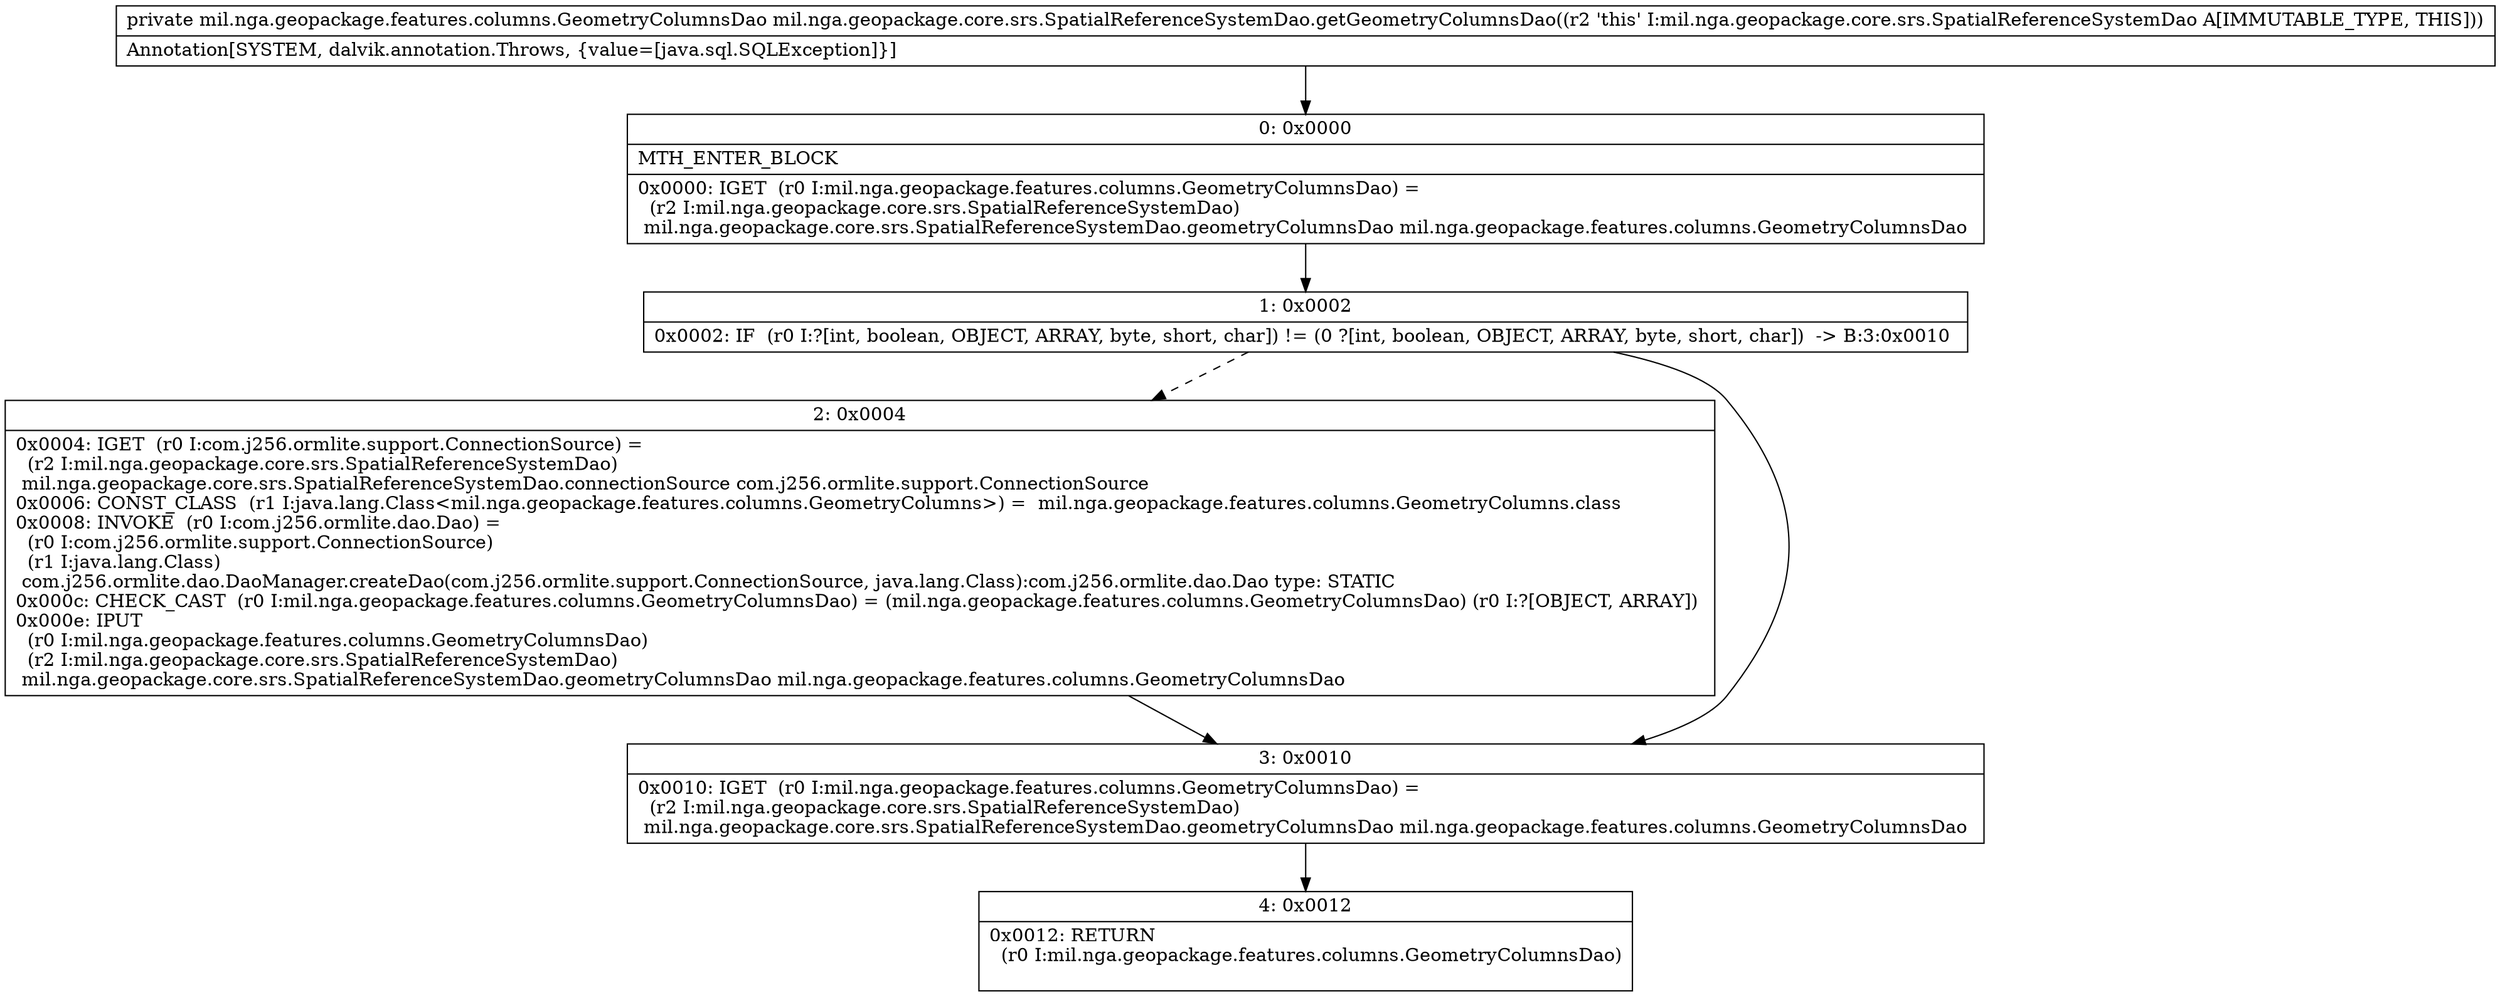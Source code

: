 digraph "CFG formil.nga.geopackage.core.srs.SpatialReferenceSystemDao.getGeometryColumnsDao()Lmil\/nga\/geopackage\/features\/columns\/GeometryColumnsDao;" {
Node_0 [shape=record,label="{0\:\ 0x0000|MTH_ENTER_BLOCK\l|0x0000: IGET  (r0 I:mil.nga.geopackage.features.columns.GeometryColumnsDao) = \l  (r2 I:mil.nga.geopackage.core.srs.SpatialReferenceSystemDao)\l mil.nga.geopackage.core.srs.SpatialReferenceSystemDao.geometryColumnsDao mil.nga.geopackage.features.columns.GeometryColumnsDao \l}"];
Node_1 [shape=record,label="{1\:\ 0x0002|0x0002: IF  (r0 I:?[int, boolean, OBJECT, ARRAY, byte, short, char]) != (0 ?[int, boolean, OBJECT, ARRAY, byte, short, char])  \-\> B:3:0x0010 \l}"];
Node_2 [shape=record,label="{2\:\ 0x0004|0x0004: IGET  (r0 I:com.j256.ormlite.support.ConnectionSource) = \l  (r2 I:mil.nga.geopackage.core.srs.SpatialReferenceSystemDao)\l mil.nga.geopackage.core.srs.SpatialReferenceSystemDao.connectionSource com.j256.ormlite.support.ConnectionSource \l0x0006: CONST_CLASS  (r1 I:java.lang.Class\<mil.nga.geopackage.features.columns.GeometryColumns\>) =  mil.nga.geopackage.features.columns.GeometryColumns.class \l0x0008: INVOKE  (r0 I:com.j256.ormlite.dao.Dao) = \l  (r0 I:com.j256.ormlite.support.ConnectionSource)\l  (r1 I:java.lang.Class)\l com.j256.ormlite.dao.DaoManager.createDao(com.j256.ormlite.support.ConnectionSource, java.lang.Class):com.j256.ormlite.dao.Dao type: STATIC \l0x000c: CHECK_CAST  (r0 I:mil.nga.geopackage.features.columns.GeometryColumnsDao) = (mil.nga.geopackage.features.columns.GeometryColumnsDao) (r0 I:?[OBJECT, ARRAY]) \l0x000e: IPUT  \l  (r0 I:mil.nga.geopackage.features.columns.GeometryColumnsDao)\l  (r2 I:mil.nga.geopackage.core.srs.SpatialReferenceSystemDao)\l mil.nga.geopackage.core.srs.SpatialReferenceSystemDao.geometryColumnsDao mil.nga.geopackage.features.columns.GeometryColumnsDao \l}"];
Node_3 [shape=record,label="{3\:\ 0x0010|0x0010: IGET  (r0 I:mil.nga.geopackage.features.columns.GeometryColumnsDao) = \l  (r2 I:mil.nga.geopackage.core.srs.SpatialReferenceSystemDao)\l mil.nga.geopackage.core.srs.SpatialReferenceSystemDao.geometryColumnsDao mil.nga.geopackage.features.columns.GeometryColumnsDao \l}"];
Node_4 [shape=record,label="{4\:\ 0x0012|0x0012: RETURN  \l  (r0 I:mil.nga.geopackage.features.columns.GeometryColumnsDao)\l \l}"];
MethodNode[shape=record,label="{private mil.nga.geopackage.features.columns.GeometryColumnsDao mil.nga.geopackage.core.srs.SpatialReferenceSystemDao.getGeometryColumnsDao((r2 'this' I:mil.nga.geopackage.core.srs.SpatialReferenceSystemDao A[IMMUTABLE_TYPE, THIS]))  | Annotation[SYSTEM, dalvik.annotation.Throws, \{value=[java.sql.SQLException]\}]\l}"];
MethodNode -> Node_0;
Node_0 -> Node_1;
Node_1 -> Node_2[style=dashed];
Node_1 -> Node_3;
Node_2 -> Node_3;
Node_3 -> Node_4;
}

